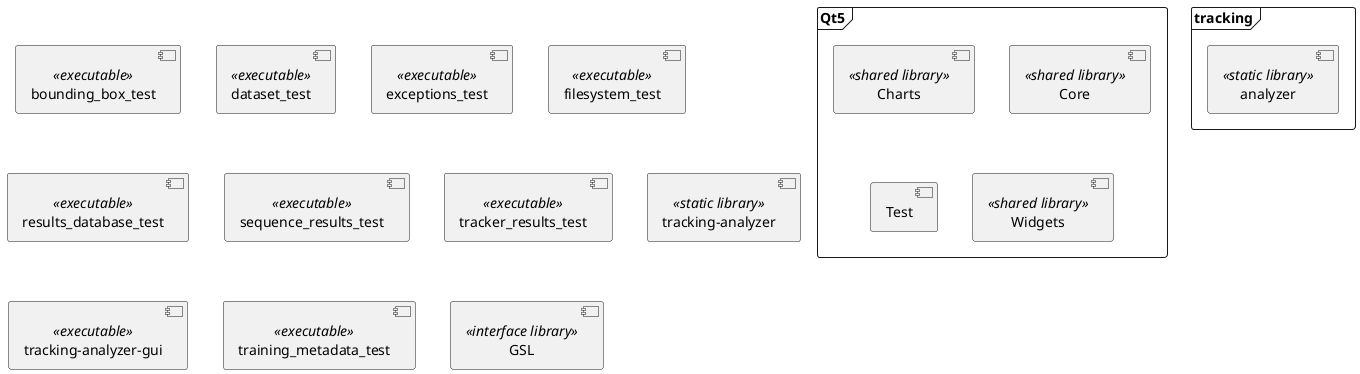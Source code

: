 @startuml
skinparam linetype ortho
[bounding_box_test] <<executable>> as bounding_box_test
[bounding_box_test] <<executable>> as bounding_box_test
[dataset_test] <<executable>> as dataset_test
[bounding_box_test] <<executable>> as bounding_box_test
[dataset_test] <<executable>> as dataset_test
[exceptions_test] <<executable>> as exceptions_test
[bounding_box_test] <<executable>> as bounding_box_test
[dataset_test] <<executable>> as dataset_test
[exceptions_test] <<executable>> as exceptions_test
[filesystem_test] <<executable>> as filesystem_test
[bounding_box_test] <<executable>> as bounding_box_test
[dataset_test] <<executable>> as dataset_test
[exceptions_test] <<executable>> as exceptions_test
[filesystem_test] <<executable>> as filesystem_test
[results_database_test] <<executable>> as results_database_test
[bounding_box_test] <<executable>> as bounding_box_test
[dataset_test] <<executable>> as dataset_test
[exceptions_test] <<executable>> as exceptions_test
[filesystem_test] <<executable>> as filesystem_test
[results_database_test] <<executable>> as results_database_test
[sequence_results_test] <<executable>> as sequence_results_test
[bounding_box_test] <<executable>> as bounding_box_test
[dataset_test] <<executable>> as dataset_test
[exceptions_test] <<executable>> as exceptions_test
[filesystem_test] <<executable>> as filesystem_test
[results_database_test] <<executable>> as results_database_test
[sequence_results_test] <<executable>> as sequence_results_test
[tracker_results_test] <<executable>> as tracker_results_test
[bounding_box_test] <<executable>> as bounding_box_test
[dataset_test] <<executable>> as dataset_test
[exceptions_test] <<executable>> as exceptions_test
[filesystem_test] <<executable>> as filesystem_test
[results_database_test] <<executable>> as results_database_test
[sequence_results_test] <<executable>> as sequence_results_test
[tracker_results_test] <<executable>> as tracker_results_test
[tracking-analyzer] <<static library>> as tracking_analyzer
[bounding_box_test] <<executable>> as bounding_box_test
[dataset_test] <<executable>> as dataset_test
[exceptions_test] <<executable>> as exceptions_test
[filesystem_test] <<executable>> as filesystem_test
[results_database_test] <<executable>> as results_database_test
[sequence_results_test] <<executable>> as sequence_results_test
[tracker_results_test] <<executable>> as tracker_results_test
[tracking-analyzer] <<static library>> as tracking_analyzer
[tracking-analyzer-gui] <<executable>> as tracking_analyzer_gui
[bounding_box_test] <<executable>> as bounding_box_test
[dataset_test] <<executable>> as dataset_test
[exceptions_test] <<executable>> as exceptions_test
[filesystem_test] <<executable>> as filesystem_test
[results_database_test] <<executable>> as results_database_test
[sequence_results_test] <<executable>> as sequence_results_test
[tracker_results_test] <<executable>> as tracker_results_test
[tracking-analyzer] <<static library>> as tracking_analyzer
[tracking-analyzer-gui] <<executable>> as tracking_analyzer_gui
[training_metadata_test] <<executable>> as training_metadata_test
[bounding_box_test] <<executable>> as bounding_box_test
[dataset_test] <<executable>> as dataset_test
[exceptions_test] <<executable>> as exceptions_test
[filesystem_test] <<executable>> as filesystem_test
[results_database_test] <<executable>> as results_database_test
[sequence_results_test] <<executable>> as sequence_results_test
[tracker_results_test] <<executable>> as tracker_results_test
[tracking-analyzer] <<static library>> as tracking_analyzer
[tracking-analyzer-gui] <<executable>> as tracking_analyzer_gui
[training_metadata_test] <<executable>> as training_metadata_test
[GSL] <<interface library>> as GSL
[bounding_box_test] <<executable>> as bounding_box_test
[dataset_test] <<executable>> as dataset_test
[exceptions_test] <<executable>> as exceptions_test
[filesystem_test] <<executable>> as filesystem_test
[results_database_test] <<executable>> as results_database_test
[sequence_results_test] <<executable>> as sequence_results_test
[tracker_results_test] <<executable>> as tracker_results_test
[tracking-analyzer] <<static library>> as tracking_analyzer
[tracking-analyzer-gui] <<executable>> as tracking_analyzer_gui
[training_metadata_test] <<executable>> as training_metadata_test
[GSL] <<interface library>> as GSL
frame "Qt5" {
[Charts] <<shared library>> as Qt5__Charts
}
[bounding_box_test] <<executable>> as bounding_box_test
[dataset_test] <<executable>> as dataset_test
[exceptions_test] <<executable>> as exceptions_test
[filesystem_test] <<executable>> as filesystem_test
[results_database_test] <<executable>> as results_database_test
[sequence_results_test] <<executable>> as sequence_results_test
[tracker_results_test] <<executable>> as tracker_results_test
[tracking-analyzer] <<static library>> as tracking_analyzer
[tracking-analyzer-gui] <<executable>> as tracking_analyzer_gui
[training_metadata_test] <<executable>> as training_metadata_test
[GSL] <<interface library>> as GSL
frame "Qt5" {
[Charts] <<shared library>> as Qt5__Charts
}
frame "Qt5" {
[Core] <<shared library>> as Qt5__Core
}
[bounding_box_test] <<executable>> as bounding_box_test
[dataset_test] <<executable>> as dataset_test
[exceptions_test] <<executable>> as exceptions_test
[filesystem_test] <<executable>> as filesystem_test
[results_database_test] <<executable>> as results_database_test
[sequence_results_test] <<executable>> as sequence_results_test
[tracker_results_test] <<executable>> as tracker_results_test
[tracking-analyzer] <<static library>> as tracking_analyzer
[tracking-analyzer-gui] <<executable>> as tracking_analyzer_gui
[training_metadata_test] <<executable>> as training_metadata_test
[GSL] <<interface library>> as GSL
frame "Qt5" {
[Charts] <<shared library>> as Qt5__Charts
}
frame "Qt5" {
[Core] <<shared library>> as Qt5__Core
}
frame "Qt5" {
[Test] as Qt5__Test
}
[bounding_box_test] <<executable>> as bounding_box_test
[dataset_test] <<executable>> as dataset_test
[exceptions_test] <<executable>> as exceptions_test
[filesystem_test] <<executable>> as filesystem_test
[results_database_test] <<executable>> as results_database_test
[sequence_results_test] <<executable>> as sequence_results_test
[tracker_results_test] <<executable>> as tracker_results_test
[tracking-analyzer] <<static library>> as tracking_analyzer
[tracking-analyzer-gui] <<executable>> as tracking_analyzer_gui
[training_metadata_test] <<executable>> as training_metadata_test
[GSL] <<interface library>> as GSL
frame "Qt5" {
[Charts] <<shared library>> as Qt5__Charts
}
frame "Qt5" {
[Core] <<shared library>> as Qt5__Core
}
frame "Qt5" {
[Test] as Qt5__Test
}
frame "Qt5" {
[Widgets] <<shared library>> as Qt5__Widgets
}
[bounding_box_test] <<executable>> as bounding_box_test
[dataset_test] <<executable>> as dataset_test
[exceptions_test] <<executable>> as exceptions_test
[filesystem_test] <<executable>> as filesystem_test
[results_database_test] <<executable>> as results_database_test
[sequence_results_test] <<executable>> as sequence_results_test
[tracker_results_test] <<executable>> as tracker_results_test
[tracking-analyzer] <<static library>> as tracking_analyzer
[tracking-analyzer-gui] <<executable>> as tracking_analyzer_gui
[training_metadata_test] <<executable>> as training_metadata_test
[GSL] <<interface library>> as GSL
frame "Qt5" {
[Charts] <<shared library>> as Qt5__Charts
}
frame "Qt5" {
[Core] <<shared library>> as Qt5__Core
}
frame "Qt5" {
[Test] as Qt5__Test
}
frame "Qt5" {
[Widgets] <<shared library>> as Qt5__Widgets
}
frame "tracking" {
[analyzer] <<static library>> as tracking__analyzer
}
@enduml
